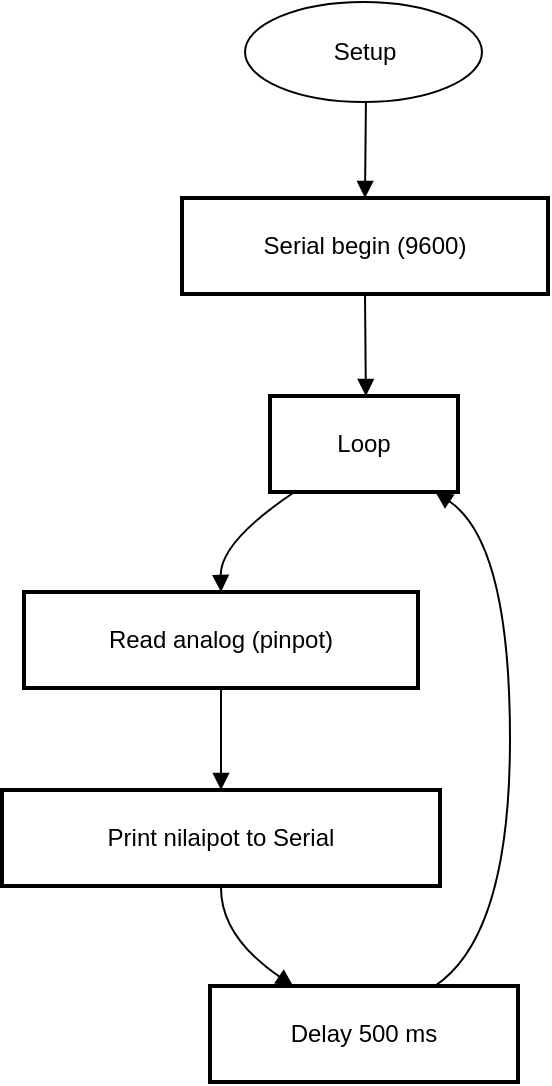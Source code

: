<mxfile version="24.7.17">
  <diagram name="Page-1" id="t12QBO-E9kiNlwSFNAXa">
    <mxGraphModel dx="2100" dy="1114" grid="1" gridSize="10" guides="1" tooltips="1" connect="1" arrows="1" fold="1" page="1" pageScale="1" pageWidth="850" pageHeight="1100" math="0" shadow="0">
      <root>
        <mxCell id="0" />
        <mxCell id="1" parent="0" />
        <mxCell id="nG-Q4iYiYNy8A5SLK1Ox-2" value="Serial begin (9600)" style="whiteSpace=wrap;strokeWidth=2;" vertex="1" parent="1">
          <mxGeometry x="320" y="328" width="183" height="48" as="geometry" />
        </mxCell>
        <mxCell id="nG-Q4iYiYNy8A5SLK1Ox-3" value="Loop" style="whiteSpace=wrap;strokeWidth=2;" vertex="1" parent="1">
          <mxGeometry x="364" y="427" width="94" height="48" as="geometry" />
        </mxCell>
        <mxCell id="nG-Q4iYiYNy8A5SLK1Ox-4" value="Read analog (pinpot)" style="whiteSpace=wrap;strokeWidth=2;" vertex="1" parent="1">
          <mxGeometry x="241" y="525" width="197" height="48" as="geometry" />
        </mxCell>
        <mxCell id="nG-Q4iYiYNy8A5SLK1Ox-5" value="Print nilaipot to Serial" style="whiteSpace=wrap;strokeWidth=2;" vertex="1" parent="1">
          <mxGeometry x="230" y="624" width="219" height="48" as="geometry" />
        </mxCell>
        <mxCell id="nG-Q4iYiYNy8A5SLK1Ox-6" value="Delay 500 ms" style="whiteSpace=wrap;strokeWidth=2;" vertex="1" parent="1">
          <mxGeometry x="334" y="722" width="154" height="48" as="geometry" />
        </mxCell>
        <mxCell id="nG-Q4iYiYNy8A5SLK1Ox-7" value="" style="curved=1;startArrow=none;endArrow=block;exitX=0.51;exitY=1.01;entryX=0.5;entryY=0.01;rounded=0;" edge="1" parent="1" target="nG-Q4iYiYNy8A5SLK1Ox-2">
          <mxGeometry relative="1" as="geometry">
            <Array as="points" />
            <mxPoint x="411.98" y="278" as="sourcePoint" />
          </mxGeometry>
        </mxCell>
        <mxCell id="nG-Q4iYiYNy8A5SLK1Ox-8" value="" style="curved=1;startArrow=none;endArrow=block;exitX=0.5;exitY=1.02;entryX=0.51;entryY=0;rounded=0;" edge="1" parent="1" source="nG-Q4iYiYNy8A5SLK1Ox-2" target="nG-Q4iYiYNy8A5SLK1Ox-3">
          <mxGeometry relative="1" as="geometry">
            <Array as="points" />
          </mxGeometry>
        </mxCell>
        <mxCell id="nG-Q4iYiYNy8A5SLK1Ox-9" value="" style="curved=1;startArrow=none;endArrow=block;exitX=0.13;exitY=1;entryX=0.5;entryY=0;rounded=0;" edge="1" parent="1" source="nG-Q4iYiYNy8A5SLK1Ox-3" target="nG-Q4iYiYNy8A5SLK1Ox-4">
          <mxGeometry relative="1" as="geometry">
            <Array as="points">
              <mxPoint x="339" y="500" />
            </Array>
          </mxGeometry>
        </mxCell>
        <mxCell id="nG-Q4iYiYNy8A5SLK1Ox-10" value="" style="curved=1;startArrow=none;endArrow=block;exitX=0.5;exitY=1.01;entryX=0.5;entryY=-0.01;rounded=0;" edge="1" parent="1" source="nG-Q4iYiYNy8A5SLK1Ox-4" target="nG-Q4iYiYNy8A5SLK1Ox-5">
          <mxGeometry relative="1" as="geometry">
            <Array as="points" />
          </mxGeometry>
        </mxCell>
        <mxCell id="nG-Q4iYiYNy8A5SLK1Ox-11" value="" style="curved=1;startArrow=none;endArrow=block;exitX=0.5;exitY=1;entryX=0.27;entryY=0;rounded=0;" edge="1" parent="1" source="nG-Q4iYiYNy8A5SLK1Ox-5" target="nG-Q4iYiYNy8A5SLK1Ox-6">
          <mxGeometry relative="1" as="geometry">
            <Array as="points">
              <mxPoint x="339" y="697" />
            </Array>
          </mxGeometry>
        </mxCell>
        <mxCell id="nG-Q4iYiYNy8A5SLK1Ox-12" value="" style="curved=1;startArrow=none;endArrow=block;exitX=0.73;exitY=0;entryX=0.88;entryY=1;rounded=0;" edge="1" parent="1" source="nG-Q4iYiYNy8A5SLK1Ox-6" target="nG-Q4iYiYNy8A5SLK1Ox-3">
          <mxGeometry relative="1" as="geometry">
            <Array as="points">
              <mxPoint x="484" y="697" />
              <mxPoint x="484" y="500" />
            </Array>
          </mxGeometry>
        </mxCell>
        <mxCell id="nG-Q4iYiYNy8A5SLK1Ox-15" value="Setup" style="ellipse;whiteSpace=wrap;html=1;" vertex="1" parent="1">
          <mxGeometry x="351.5" y="230" width="118.5" height="50" as="geometry" />
        </mxCell>
      </root>
    </mxGraphModel>
  </diagram>
</mxfile>
